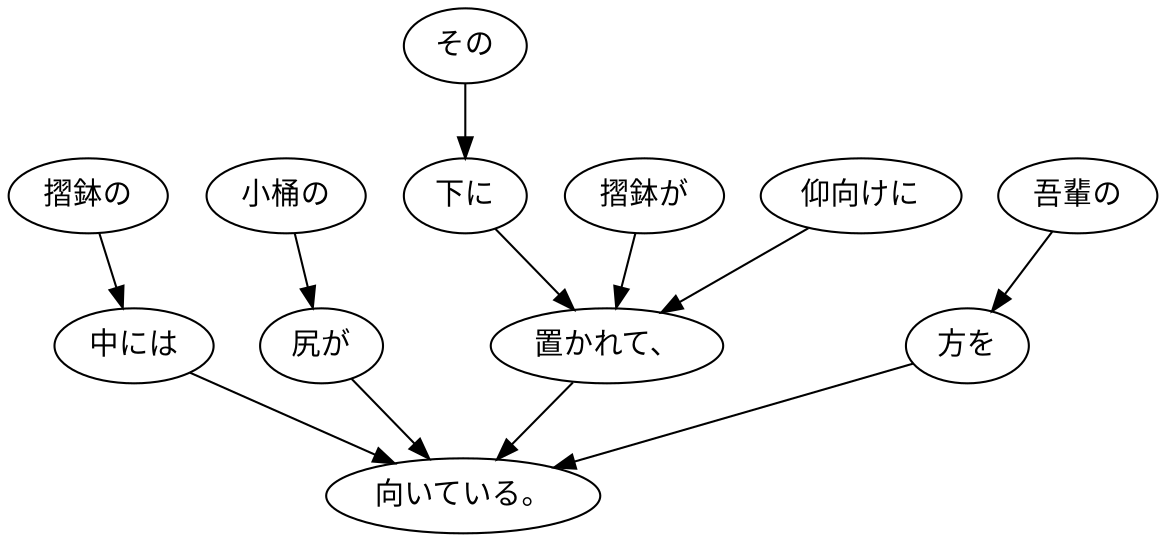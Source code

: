 digraph graph3227 {
	node0 [label="その"];
	node1 [label="下に"];
	node2 [label="摺鉢が"];
	node3 [label="仰向けに"];
	node4 [label="置かれて、"];
	node5 [label="摺鉢の"];
	node6 [label="中には"];
	node7 [label="小桶の"];
	node8 [label="尻が"];
	node9 [label="吾輩の"];
	node10 [label="方を"];
	node11 [label="向いている。"];
	node0 -> node1;
	node1 -> node4;
	node2 -> node4;
	node3 -> node4;
	node4 -> node11;
	node5 -> node6;
	node6 -> node11;
	node7 -> node8;
	node8 -> node11;
	node9 -> node10;
	node10 -> node11;
}
